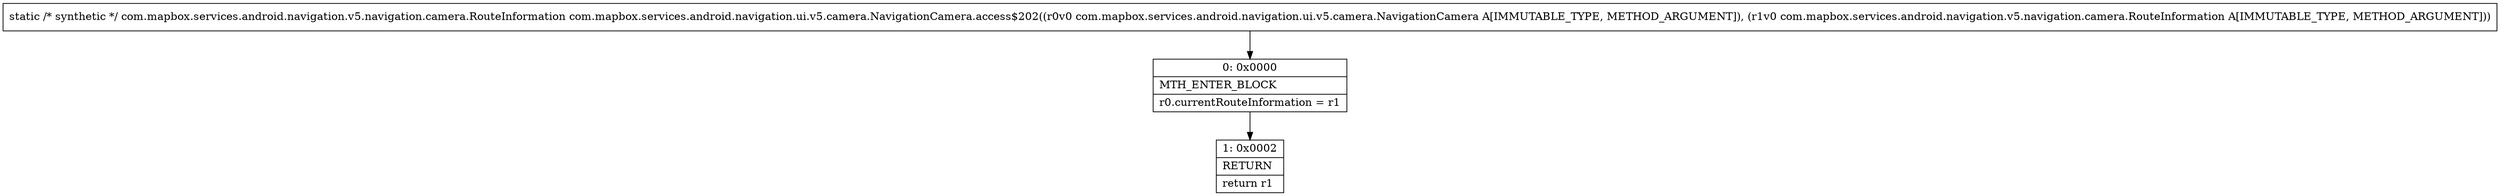 digraph "CFG forcom.mapbox.services.android.navigation.ui.v5.camera.NavigationCamera.access$202(Lcom\/mapbox\/services\/android\/navigation\/ui\/v5\/camera\/NavigationCamera;Lcom\/mapbox\/services\/android\/navigation\/v5\/navigation\/camera\/RouteInformation;)Lcom\/mapbox\/services\/android\/navigation\/v5\/navigation\/camera\/RouteInformation;" {
Node_0 [shape=record,label="{0\:\ 0x0000|MTH_ENTER_BLOCK\l|r0.currentRouteInformation = r1\l}"];
Node_1 [shape=record,label="{1\:\ 0x0002|RETURN\l|return r1\l}"];
MethodNode[shape=record,label="{static \/* synthetic *\/ com.mapbox.services.android.navigation.v5.navigation.camera.RouteInformation com.mapbox.services.android.navigation.ui.v5.camera.NavigationCamera.access$202((r0v0 com.mapbox.services.android.navigation.ui.v5.camera.NavigationCamera A[IMMUTABLE_TYPE, METHOD_ARGUMENT]), (r1v0 com.mapbox.services.android.navigation.v5.navigation.camera.RouteInformation A[IMMUTABLE_TYPE, METHOD_ARGUMENT])) }"];
MethodNode -> Node_0;
Node_0 -> Node_1;
}

